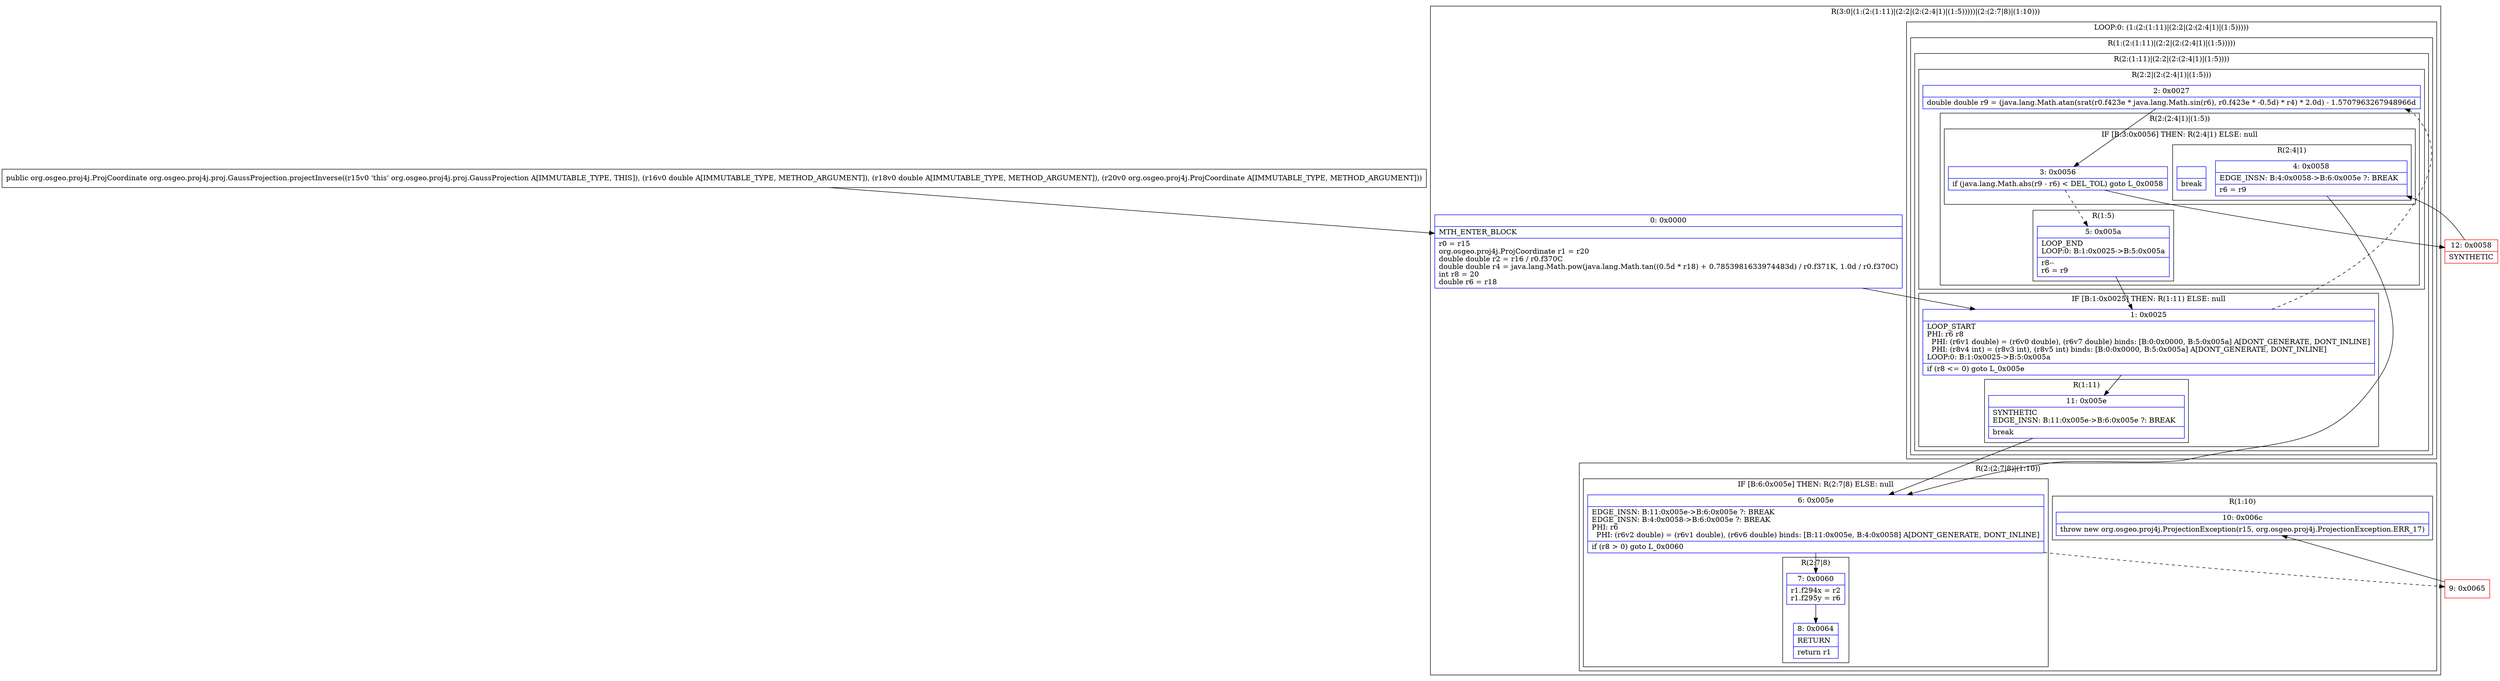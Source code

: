 digraph "CFG fororg.osgeo.proj4j.proj.GaussProjection.projectInverse(DDLorg\/osgeo\/proj4j\/ProjCoordinate;)Lorg\/osgeo\/proj4j\/ProjCoordinate;" {
subgraph cluster_Region_643610451 {
label = "R(3:0|(1:(2:(1:11)|(2:2|(2:(2:4|1)|(1:5)))))|(2:(2:7|8)|(1:10)))";
node [shape=record,color=blue];
Node_0 [shape=record,label="{0\:\ 0x0000|MTH_ENTER_BLOCK\l|r0 = r15\lorg.osgeo.proj4j.ProjCoordinate r1 = r20\ldouble double r2 = r16 \/ r0.f370C\ldouble double r4 = java.lang.Math.pow(java.lang.Math.tan((0.5d * r18) + 0.7853981633974483d) \/ r0.f371K, 1.0d \/ r0.f370C)\lint r8 = 20\ldouble r6 = r18\l}"];
subgraph cluster_LoopRegion_74745880 {
label = "LOOP:0: (1:(2:(1:11)|(2:2|(2:(2:4|1)|(1:5)))))";
node [shape=record,color=blue];
subgraph cluster_Region_1602075915 {
label = "R(1:(2:(1:11)|(2:2|(2:(2:4|1)|(1:5)))))";
node [shape=record,color=blue];
subgraph cluster_Region_1045171134 {
label = "R(2:(1:11)|(2:2|(2:(2:4|1)|(1:5))))";
node [shape=record,color=blue];
subgraph cluster_IfRegion_1026057970 {
label = "IF [B:1:0x0025] THEN: R(1:11) ELSE: null";
node [shape=record,color=blue];
Node_1 [shape=record,label="{1\:\ 0x0025|LOOP_START\lPHI: r6 r8 \l  PHI: (r6v1 double) = (r6v0 double), (r6v7 double) binds: [B:0:0x0000, B:5:0x005a] A[DONT_GENERATE, DONT_INLINE]\l  PHI: (r8v4 int) = (r8v3 int), (r8v5 int) binds: [B:0:0x0000, B:5:0x005a] A[DONT_GENERATE, DONT_INLINE]\lLOOP:0: B:1:0x0025\-\>B:5:0x005a\l|if (r8 \<= 0) goto L_0x005e\l}"];
subgraph cluster_Region_842109082 {
label = "R(1:11)";
node [shape=record,color=blue];
Node_11 [shape=record,label="{11\:\ 0x005e|SYNTHETIC\lEDGE_INSN: B:11:0x005e\-\>B:6:0x005e ?: BREAK  \l|break\l}"];
}
}
subgraph cluster_Region_1790153963 {
label = "R(2:2|(2:(2:4|1)|(1:5)))";
node [shape=record,color=blue];
Node_2 [shape=record,label="{2\:\ 0x0027|double double r9 = (java.lang.Math.atan(srat(r0.f423e * java.lang.Math.sin(r6), r0.f423e * \-0.5d) * r4) * 2.0d) \- 1.5707963267948966d\l}"];
subgraph cluster_Region_304474764 {
label = "R(2:(2:4|1)|(1:5))";
node [shape=record,color=blue];
subgraph cluster_IfRegion_747020649 {
label = "IF [B:3:0x0056] THEN: R(2:4|1) ELSE: null";
node [shape=record,color=blue];
Node_3 [shape=record,label="{3\:\ 0x0056|if (java.lang.Math.abs(r9 \- r6) \< DEL_TOL) goto L_0x0058\l}"];
subgraph cluster_Region_1067086093 {
label = "R(2:4|1)";
node [shape=record,color=blue];
Node_4 [shape=record,label="{4\:\ 0x0058|EDGE_INSN: B:4:0x0058\-\>B:6:0x005e ?: BREAK  \l|r6 = r9\l}"];
Node_InsnContainer_545429542 [shape=record,label="{|break\l}"];
}
}
subgraph cluster_Region_2114822223 {
label = "R(1:5)";
node [shape=record,color=blue];
Node_5 [shape=record,label="{5\:\ 0x005a|LOOP_END\lLOOP:0: B:1:0x0025\-\>B:5:0x005a\l|r8\-\-\lr6 = r9\l}"];
}
}
}
}
}
}
subgraph cluster_Region_2127394419 {
label = "R(2:(2:7|8)|(1:10))";
node [shape=record,color=blue];
subgraph cluster_IfRegion_1232646149 {
label = "IF [B:6:0x005e] THEN: R(2:7|8) ELSE: null";
node [shape=record,color=blue];
Node_6 [shape=record,label="{6\:\ 0x005e|EDGE_INSN: B:11:0x005e\-\>B:6:0x005e ?: BREAK  \lEDGE_INSN: B:4:0x0058\-\>B:6:0x005e ?: BREAK  \lPHI: r6 \l  PHI: (r6v2 double) = (r6v1 double), (r6v6 double) binds: [B:11:0x005e, B:4:0x0058] A[DONT_GENERATE, DONT_INLINE]\l|if (r8 \> 0) goto L_0x0060\l}"];
subgraph cluster_Region_1053384119 {
label = "R(2:7|8)";
node [shape=record,color=blue];
Node_7 [shape=record,label="{7\:\ 0x0060|r1.f294x = r2\lr1.f295y = r6\l}"];
Node_8 [shape=record,label="{8\:\ 0x0064|RETURN\l|return r1\l}"];
}
}
subgraph cluster_Region_1086753904 {
label = "R(1:10)";
node [shape=record,color=blue];
Node_10 [shape=record,label="{10\:\ 0x006c|throw new org.osgeo.proj4j.ProjectionException(r15, org.osgeo.proj4j.ProjectionException.ERR_17)\l}"];
}
}
}
Node_9 [shape=record,color=red,label="{9\:\ 0x0065}"];
Node_12 [shape=record,color=red,label="{12\:\ 0x0058|SYNTHETIC\l}"];
MethodNode[shape=record,label="{public org.osgeo.proj4j.ProjCoordinate org.osgeo.proj4j.proj.GaussProjection.projectInverse((r15v0 'this' org.osgeo.proj4j.proj.GaussProjection A[IMMUTABLE_TYPE, THIS]), (r16v0 double A[IMMUTABLE_TYPE, METHOD_ARGUMENT]), (r18v0 double A[IMMUTABLE_TYPE, METHOD_ARGUMENT]), (r20v0 org.osgeo.proj4j.ProjCoordinate A[IMMUTABLE_TYPE, METHOD_ARGUMENT])) }"];
MethodNode -> Node_0;
Node_0 -> Node_1;
Node_1 -> Node_2[style=dashed];
Node_1 -> Node_11;
Node_11 -> Node_6;
Node_2 -> Node_3;
Node_3 -> Node_5[style=dashed];
Node_3 -> Node_12;
Node_4 -> Node_6;
Node_5 -> Node_1;
Node_6 -> Node_7;
Node_6 -> Node_9[style=dashed];
Node_7 -> Node_8;
Node_9 -> Node_10;
Node_12 -> Node_4;
}

